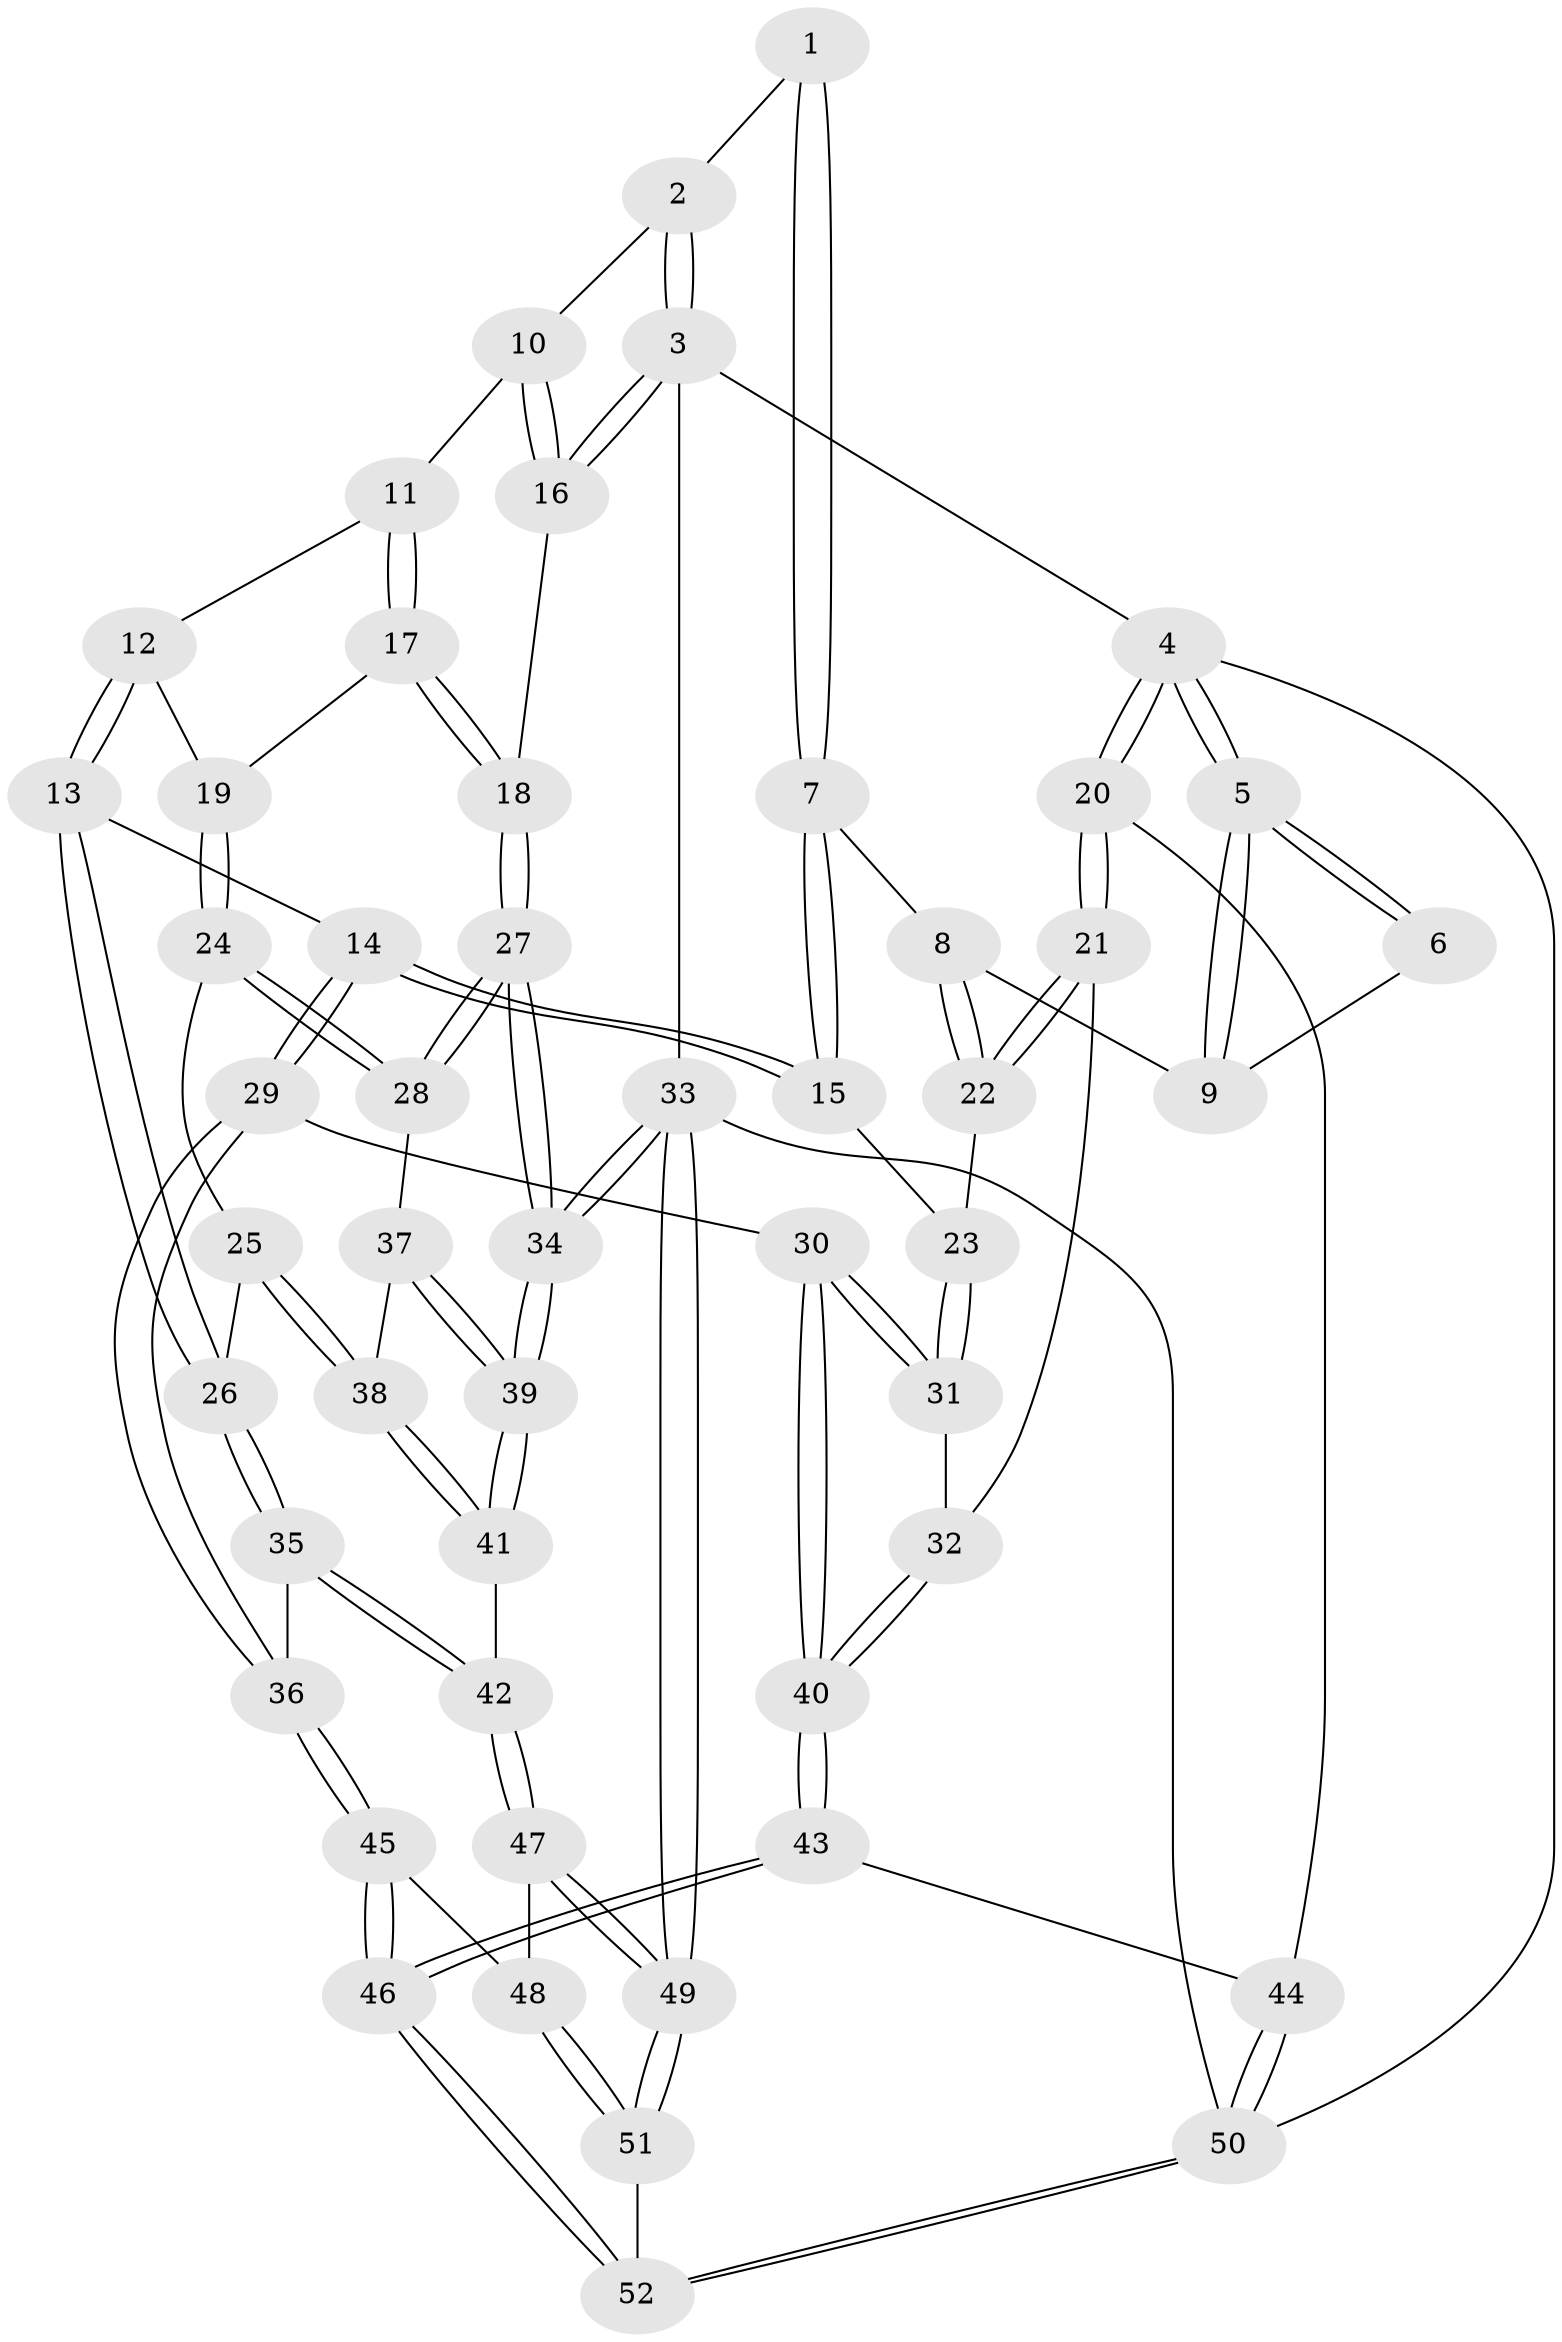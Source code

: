 // Generated by graph-tools (version 1.1) at 2025/27/03/15/25 16:27:57]
// undirected, 52 vertices, 127 edges
graph export_dot {
graph [start="1"]
  node [color=gray90,style=filled];
  1 [pos="+0.574200896855289+0"];
  2 [pos="+0.609273073249835+0"];
  3 [pos="+1+0"];
  4 [pos="+0+0"];
  5 [pos="+0+0"];
  6 [pos="+0.25880719014743586+0"];
  7 [pos="+0.407243539628508+0.22494054407467529"];
  8 [pos="+0.1660764392481904+0.26229394044037524"];
  9 [pos="+0.16936858804979393+0.2257638842520515"];
  10 [pos="+0.6688650910017502+0"];
  11 [pos="+0.7547213106366907+0.1568942165376539"];
  12 [pos="+0.7371862942679934+0.23075463937460924"];
  13 [pos="+0.5958265711952226+0.3856838562787264"];
  14 [pos="+0.5494442759467427+0.38203768656965126"];
  15 [pos="+0.5159886621947154+0.3749270352370671"];
  16 [pos="+1+0.0962384165018036"];
  17 [pos="+1+0.19246470443949396"];
  18 [pos="+1+0.17539009441862422"];
  19 [pos="+0.8758391849956677+0.4086806571684379"];
  20 [pos="+0+0.39619275413818356"];
  21 [pos="+0.07593780811998328+0.3570730362976266"];
  22 [pos="+0.13271620505989284+0.3041193521494471"];
  23 [pos="+0.4483350258021374+0.4193583760412527"];
  24 [pos="+0.876313909361403+0.41216396429323804"];
  25 [pos="+0.7829372348817965+0.49717808972800737"];
  26 [pos="+0.6397027220491199+0.4787578422594242"];
  27 [pos="+1+0.5676673608634331"];
  28 [pos="+0.9577919880210117+0.49722121112031314"];
  29 [pos="+0.46760265636547305+0.6174440433607811"];
  30 [pos="+0.409686622945222+0.6161699500185712"];
  31 [pos="+0.3901393944955745+0.49067064185637244"];
  32 [pos="+0.1997584761017938+0.4689242758540097"];
  33 [pos="+1+1"];
  34 [pos="+1+1"];
  35 [pos="+0.6310073770074167+0.5741272545328139"];
  36 [pos="+0.5675012204261143+0.644471896339366"];
  37 [pos="+0.9002844435328036+0.5532331023344325"];
  38 [pos="+0.8159713937025539+0.5748376864210922"];
  39 [pos="+0.9154331314763707+0.7301122854100557"];
  40 [pos="+0.2928799641546738+0.7315366060732919"];
  41 [pos="+0.7862864224715719+0.6660089680319455"];
  42 [pos="+0.7803892910038274+0.6672012094747762"];
  43 [pos="+0.25969146247338165+0.8387847848321724"];
  44 [pos="+0+0.6275978269118414"];
  45 [pos="+0.5864507485038265+0.8220032969129614"];
  46 [pos="+0.26103973564277955+0.8422175335982856"];
  47 [pos="+0.642878974051964+0.8488652734134021"];
  48 [pos="+0.5997979559625122+0.8313973370305999"];
  49 [pos="+0.9684343280094865+1"];
  50 [pos="+0+1"];
  51 [pos="+0.3657676654814506+1"];
  52 [pos="+0.2048049371721955+1"];
  1 -- 2;
  1 -- 7;
  1 -- 7;
  2 -- 3;
  2 -- 3;
  2 -- 10;
  3 -- 4;
  3 -- 16;
  3 -- 16;
  3 -- 33;
  4 -- 5;
  4 -- 5;
  4 -- 20;
  4 -- 20;
  4 -- 50;
  5 -- 6;
  5 -- 6;
  5 -- 9;
  5 -- 9;
  6 -- 9;
  7 -- 8;
  7 -- 15;
  7 -- 15;
  8 -- 9;
  8 -- 22;
  8 -- 22;
  10 -- 11;
  10 -- 16;
  10 -- 16;
  11 -- 12;
  11 -- 17;
  11 -- 17;
  12 -- 13;
  12 -- 13;
  12 -- 19;
  13 -- 14;
  13 -- 26;
  13 -- 26;
  14 -- 15;
  14 -- 15;
  14 -- 29;
  14 -- 29;
  15 -- 23;
  16 -- 18;
  17 -- 18;
  17 -- 18;
  17 -- 19;
  18 -- 27;
  18 -- 27;
  19 -- 24;
  19 -- 24;
  20 -- 21;
  20 -- 21;
  20 -- 44;
  21 -- 22;
  21 -- 22;
  21 -- 32;
  22 -- 23;
  23 -- 31;
  23 -- 31;
  24 -- 25;
  24 -- 28;
  24 -- 28;
  25 -- 26;
  25 -- 38;
  25 -- 38;
  26 -- 35;
  26 -- 35;
  27 -- 28;
  27 -- 28;
  27 -- 34;
  27 -- 34;
  28 -- 37;
  29 -- 30;
  29 -- 36;
  29 -- 36;
  30 -- 31;
  30 -- 31;
  30 -- 40;
  30 -- 40;
  31 -- 32;
  32 -- 40;
  32 -- 40;
  33 -- 34;
  33 -- 34;
  33 -- 49;
  33 -- 49;
  33 -- 50;
  34 -- 39;
  34 -- 39;
  35 -- 36;
  35 -- 42;
  35 -- 42;
  36 -- 45;
  36 -- 45;
  37 -- 38;
  37 -- 39;
  37 -- 39;
  38 -- 41;
  38 -- 41;
  39 -- 41;
  39 -- 41;
  40 -- 43;
  40 -- 43;
  41 -- 42;
  42 -- 47;
  42 -- 47;
  43 -- 44;
  43 -- 46;
  43 -- 46;
  44 -- 50;
  44 -- 50;
  45 -- 46;
  45 -- 46;
  45 -- 48;
  46 -- 52;
  46 -- 52;
  47 -- 48;
  47 -- 49;
  47 -- 49;
  48 -- 51;
  48 -- 51;
  49 -- 51;
  49 -- 51;
  50 -- 52;
  50 -- 52;
  51 -- 52;
}
